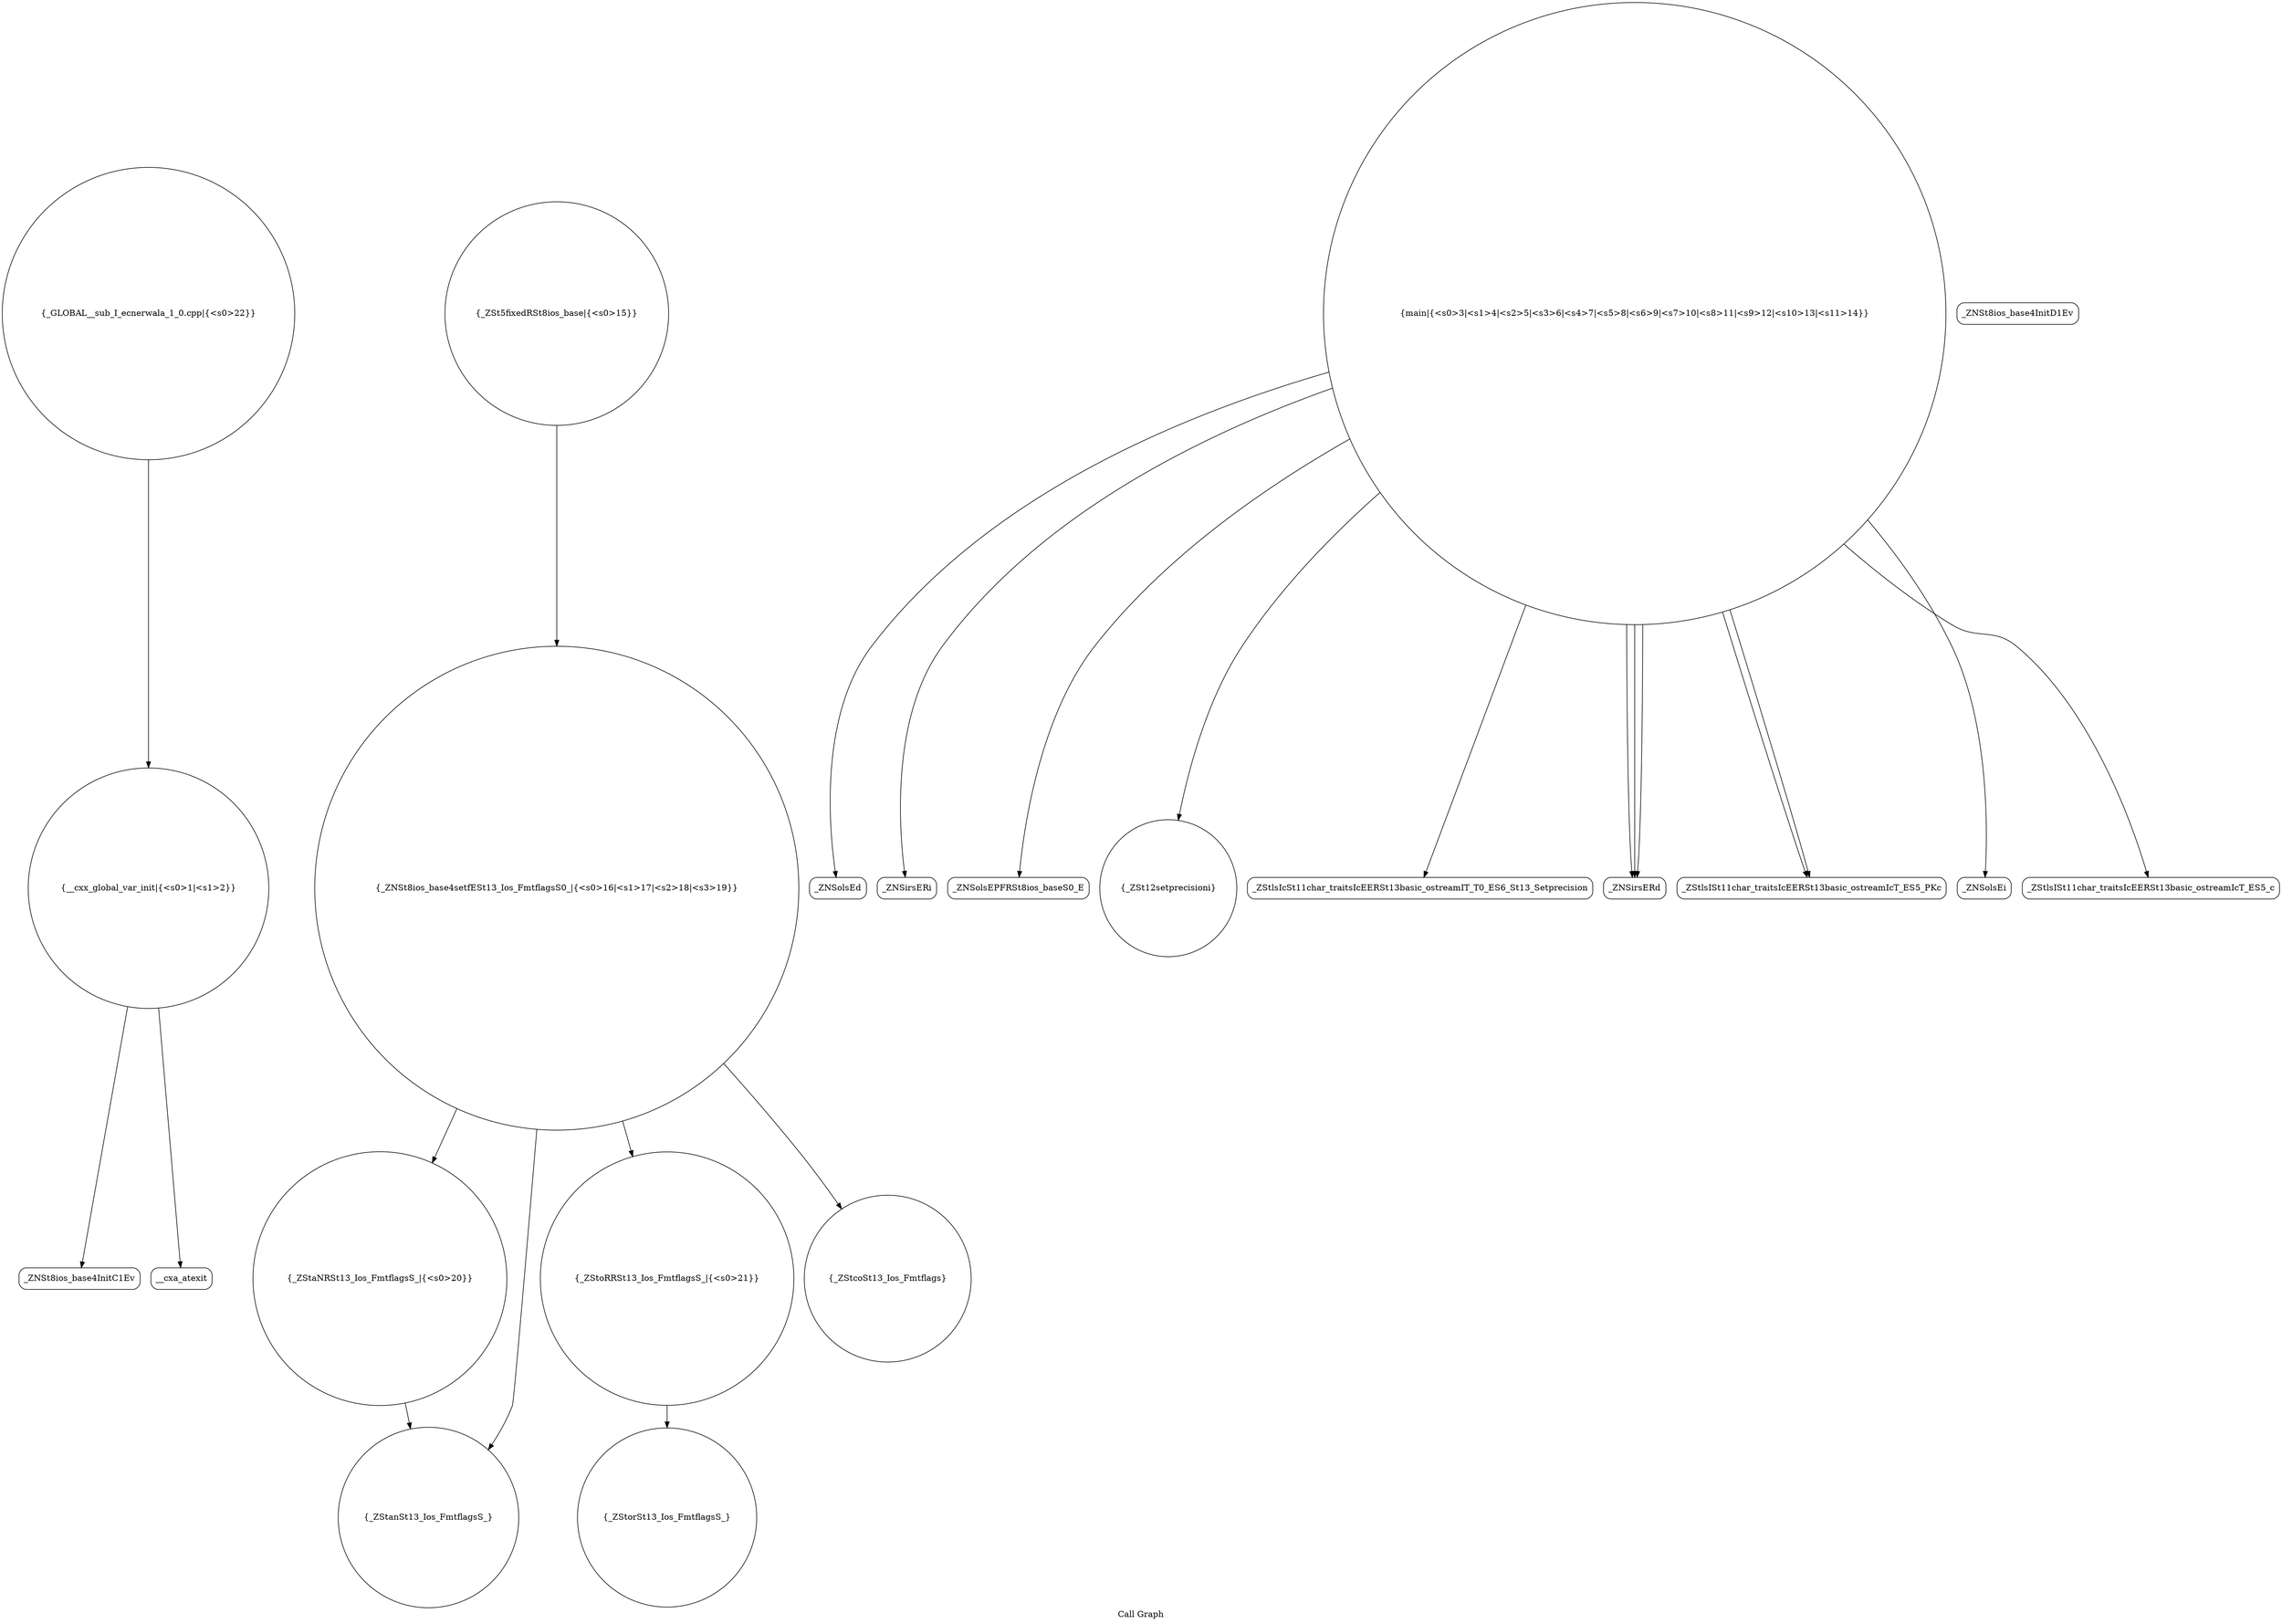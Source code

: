 digraph "Call Graph" {
	label="Call Graph";

	Node0x55db492102e0 [shape=record,shape=circle,label="{__cxx_global_var_init|{<s0>1|<s1>2}}"];
	Node0x55db492102e0:s0 -> Node0x55db49210770[color=black];
	Node0x55db492102e0:s1 -> Node0x55db49210870[color=black];
	Node0x55db49210a70 [shape=record,shape=circle,label="{_ZSt5fixedRSt8ios_base|{<s0>15}}"];
	Node0x55db49210a70:s0 -> Node0x55db49210e70[color=black];
	Node0x55db49210df0 [shape=record,shape=Mrecord,label="{_ZNSolsEd}"];
	Node0x55db49211170 [shape=record,shape=circle,label="{_GLOBAL__sub_I_ecnerwala_1_0.cpp|{<s0>22}}"];
	Node0x55db49211170:s0 -> Node0x55db492102e0[color=black];
	Node0x55db492107f0 [shape=record,shape=Mrecord,label="{_ZNSt8ios_base4InitD1Ev}"];
	Node0x55db49210b70 [shape=record,shape=Mrecord,label="{_ZNSirsERi}"];
	Node0x55db49210ef0 [shape=record,shape=circle,label="{_ZStaNRSt13_Ios_FmtflagsS_|{<s0>20}}"];
	Node0x55db49210ef0:s0 -> Node0x55db49211070[color=black];
	Node0x55db492108f0 [shape=record,shape=circle,label="{main|{<s0>3|<s1>4|<s2>5|<s3>6|<s4>7|<s5>8|<s6>9|<s7>10|<s8>11|<s9>12|<s10>13|<s11>14}}"];
	Node0x55db492108f0:s0 -> Node0x55db492109f0[color=black];
	Node0x55db492108f0:s1 -> Node0x55db49210af0[color=black];
	Node0x55db492108f0:s2 -> Node0x55db49210970[color=black];
	Node0x55db492108f0:s3 -> Node0x55db49210b70[color=black];
	Node0x55db492108f0:s4 -> Node0x55db49210bf0[color=black];
	Node0x55db492108f0:s5 -> Node0x55db49210bf0[color=black];
	Node0x55db492108f0:s6 -> Node0x55db49210bf0[color=black];
	Node0x55db492108f0:s7 -> Node0x55db49210c70[color=black];
	Node0x55db492108f0:s8 -> Node0x55db49210cf0[color=black];
	Node0x55db492108f0:s9 -> Node0x55db49210c70[color=black];
	Node0x55db492108f0:s10 -> Node0x55db49210df0[color=black];
	Node0x55db492108f0:s11 -> Node0x55db49210d70[color=black];
	Node0x55db49210c70 [shape=record,shape=Mrecord,label="{_ZStlsISt11char_traitsIcEERSt13basic_ostreamIcT_ES5_PKc}"];
	Node0x55db49210ff0 [shape=record,shape=circle,label="{_ZStoRRSt13_Ios_FmtflagsS_|{<s0>21}}"];
	Node0x55db49210ff0:s0 -> Node0x55db492110f0[color=black];
	Node0x55db492109f0 [shape=record,shape=Mrecord,label="{_ZNSolsEPFRSt8ios_baseS0_E}"];
	Node0x55db49210d70 [shape=record,shape=Mrecord,label="{_ZStlsISt11char_traitsIcEERSt13basic_ostreamIcT_ES5_c}"];
	Node0x55db492110f0 [shape=record,shape=circle,label="{_ZStorSt13_Ios_FmtflagsS_}"];
	Node0x55db49210770 [shape=record,shape=Mrecord,label="{_ZNSt8ios_base4InitC1Ev}"];
	Node0x55db49210af0 [shape=record,shape=circle,label="{_ZSt12setprecisioni}"];
	Node0x55db49210e70 [shape=record,shape=circle,label="{_ZNSt8ios_base4setfESt13_Ios_FmtflagsS0_|{<s0>16|<s1>17|<s2>18|<s3>19}}"];
	Node0x55db49210e70:s0 -> Node0x55db49210f70[color=black];
	Node0x55db49210e70:s1 -> Node0x55db49210ef0[color=black];
	Node0x55db49210e70:s2 -> Node0x55db49211070[color=black];
	Node0x55db49210e70:s3 -> Node0x55db49210ff0[color=black];
	Node0x55db49210870 [shape=record,shape=Mrecord,label="{__cxa_atexit}"];
	Node0x55db49210bf0 [shape=record,shape=Mrecord,label="{_ZNSirsERd}"];
	Node0x55db49210f70 [shape=record,shape=circle,label="{_ZStcoSt13_Ios_Fmtflags}"];
	Node0x55db49210970 [shape=record,shape=Mrecord,label="{_ZStlsIcSt11char_traitsIcEERSt13basic_ostreamIT_T0_ES6_St13_Setprecision}"];
	Node0x55db49210cf0 [shape=record,shape=Mrecord,label="{_ZNSolsEi}"];
	Node0x55db49211070 [shape=record,shape=circle,label="{_ZStanSt13_Ios_FmtflagsS_}"];
}
